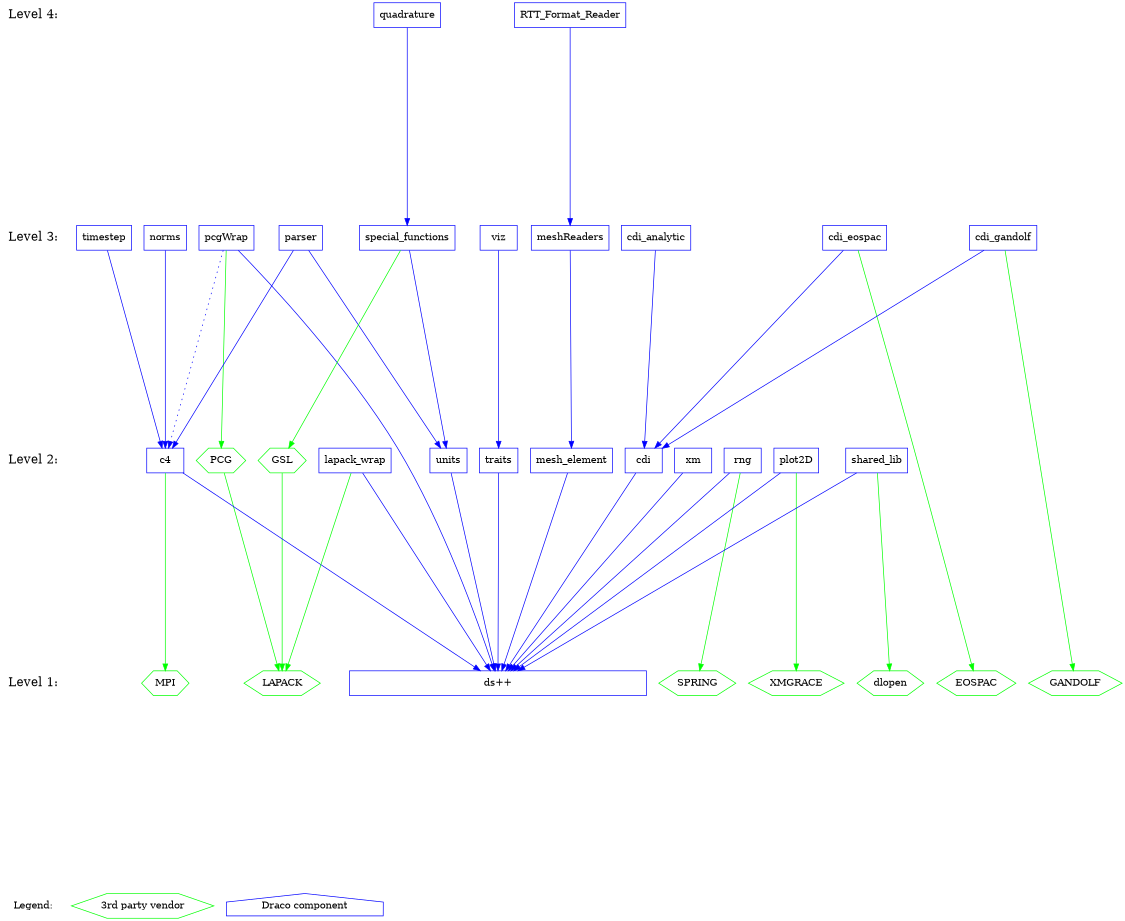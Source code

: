 digraph draco_level {
    /* graph attributes */
    center=1;
    size="7.5,10";
    ranksep=4;
    
    /* levels */
    legend [shape=plaintext, label="Legend:", fontsize=14];
    level1 [shape=plaintext, label="Level 1:", fontsize=18];
    level2 [shape=plaintext, label="Level 2:", fontsize=18];
    level3 [shape=plaintext, label="Level 3:", fontsize=18];
    level4 [shape=plaintext, label="Level 4:", fontsize=18];
/*     level5 [shape=plaintext, label="Level 5:", fontsize=18]; */
/*    level6 [shape=plaintext, label="Level 6:", fontsize=18]; */
    
    /* level6 -> level5 -> */
    level4 -> level3 -> level2 -> level1 -> legend [style=invis];
    
    /* packages */

    /* legend */
    leg_vendor [shape=box, label="3rd party vendor", color=green, shape=hexagon];
    leg_draco  [shape=box, label="Draco component",  color=blue,  shape=house ];

    /* level 1 */
    vmpi       [shape=hexagon, color=green, label="MPI"];
    vlapack    [shape=hexagon, color=green, label="LAPACK"];
    vgandolf   [shape=hexagon, color=green, label="GANDOLF"];
    veospac    [shape=hexagon, color=green, label="EOSPAC"];
    vgrace     [shape=hexagon, color=green, label="XMGRACE"];
    vspring    [shape=hexagon, color=green, label="SPRING"];
    vdlopen    [shape=hexagon, color=green, label="dlopen"];
        
    dsxx [shape=box, color=blue, label="ds++", width=6];
    
    /* level 2 */
    vgsl       [shape=hexagon, color=green, label="GSL"];
    vpcg       [shape=hexagon, color=green, label="PCG"];

    traits [shape=box, color=blue, label="traits"];
    xm     [shape=box, color=blue, label="xm"];
    c4     [shape=box, color=blue, label="c4"];
    rng    [shape=box, color=blue, label="rng"];
    units  [shape=box, color=blue, label="units"];
    cdi    [shape=box, color=blue, label="cdi"];
    meshelement [shape=box, color=blue, label="mesh_element"];
    plot   [shape=box, color=blue, label="plot2D"];
    lapack [shape=box, color=blue, label="lapack_wrap"];
    shlib  [shape=box, color=blue, label="shared_lib"];
        
    /* level 3 */
    viz      [shape=box, color=blue, label="viz"];
    timestep [shape=box, color=blue, label="timestep"];
    cdianal  [shape=box, color=blue, label="cdi_analytic"];
    cdieos   [shape=box, color=blue, label="cdi_eospac"];
    cdigan   [shape=box, color=blue, label="cdi_gandolf"];
    pcg      [shape=box, color=blue, label="pcgWrap"];
    meshread [shape=box, color=blue, label="meshReaders"];
    parser   [shape=box, color=blue, label="parser"];
    norms    [shape=box, color=blue, label="norms"];
    sf       [shape=box, color=blue, label="special_functions"];
    
    /* level 4 */
    quad        [shape=box, color=blue, label="quadrature"];
    rttread     [shape=box, color=blue, label="RTT_Format_Reader"];
    
    /* dependencies */
    {rank=same; legend leg_vendor leg_draco};
    {rank=same; level1 dsxx vlapack vmpi veospac  vgandolf vgrace vspring vdlopen };
    {rank=same; level2 shlib plot lapack traits xm c4 rng units cdi meshelement vgsl vpcg};
    {rank=same; level3 viz timestep cdianal cdieos cdigan pcg meshread parser sf};
    {rank=same; level4 rttread quad};
    
    /* draco packages */

    /* NOTE:  hidden dependencies are in comments at the end of each line.
     * For example if a package depends on c4 it implicitly depends on dsxx
     * as well.  The dependency on dsxx is not shown explicitly on the
     * graph. 
    
    /* level 2 */
    xm          -> {dsxx}        [color=blue];
    units       -> {dsxx}        [color=blue];
    traits      -> {dsxx}        [color=blue];
    c4          -> {dsxx}        [color=blue];
    c4          -> {vmpi}        [color="green"];
    rng         -> {dsxx}        [color=blue];
    rng         -> {vspring}     [color="green"];
    cdi         -> {dsxx}        [color=blue];
    meshelement -> {dsxx}        [color=blue];
    plot        -> {dsxx}        [color=blue];
    plot        -> {vgrace}      [color="green"];
    lapack      -> {dsxx}        [color=blue];
    lapack      -> {vlapack}     [color="green"];
    shlib       -> {dsxx}        [color=blue];
    shlib       -> {vdlopen}     [color="green"];
    vgsl        -> {vlapack}     [color="green"];
    vpcg        -> {vlapack}     [color="green"];
    
    /* level 3 */
    viz         -> {traits}      [color=blue];
    timestep    -> {c4}          [color=blue];
    pcg         -> {dsxx}        [color=blue];
    pcg         -> {vpcg}        [color="green"];
    pcg         -> {c4}          [color="blue" style=dotted];
    cdianal     -> {cdi}         [color=blue];
    cdieos      -> {cdi}         [color=blue];
    cdieos      -> {veospac}     [color="green"]; 
    cdigan      -> {cdi}         [color=blue]; 
    cdigan      -> {vgandolf}    [color="green"];
    meshread    -> {meshelement} [color=blue];
    parser      -> {c4 units}    [color=blue];
    norms       -> {c4}          [color=blue];
    sf          -> {units}       [color=blue];
    sf          -> {vgsl}        [color="green"];

    /* level 4 */
    quad        -> {sf}        [color=blue];
    rttread     -> {meshread}  [color=blue];

}
